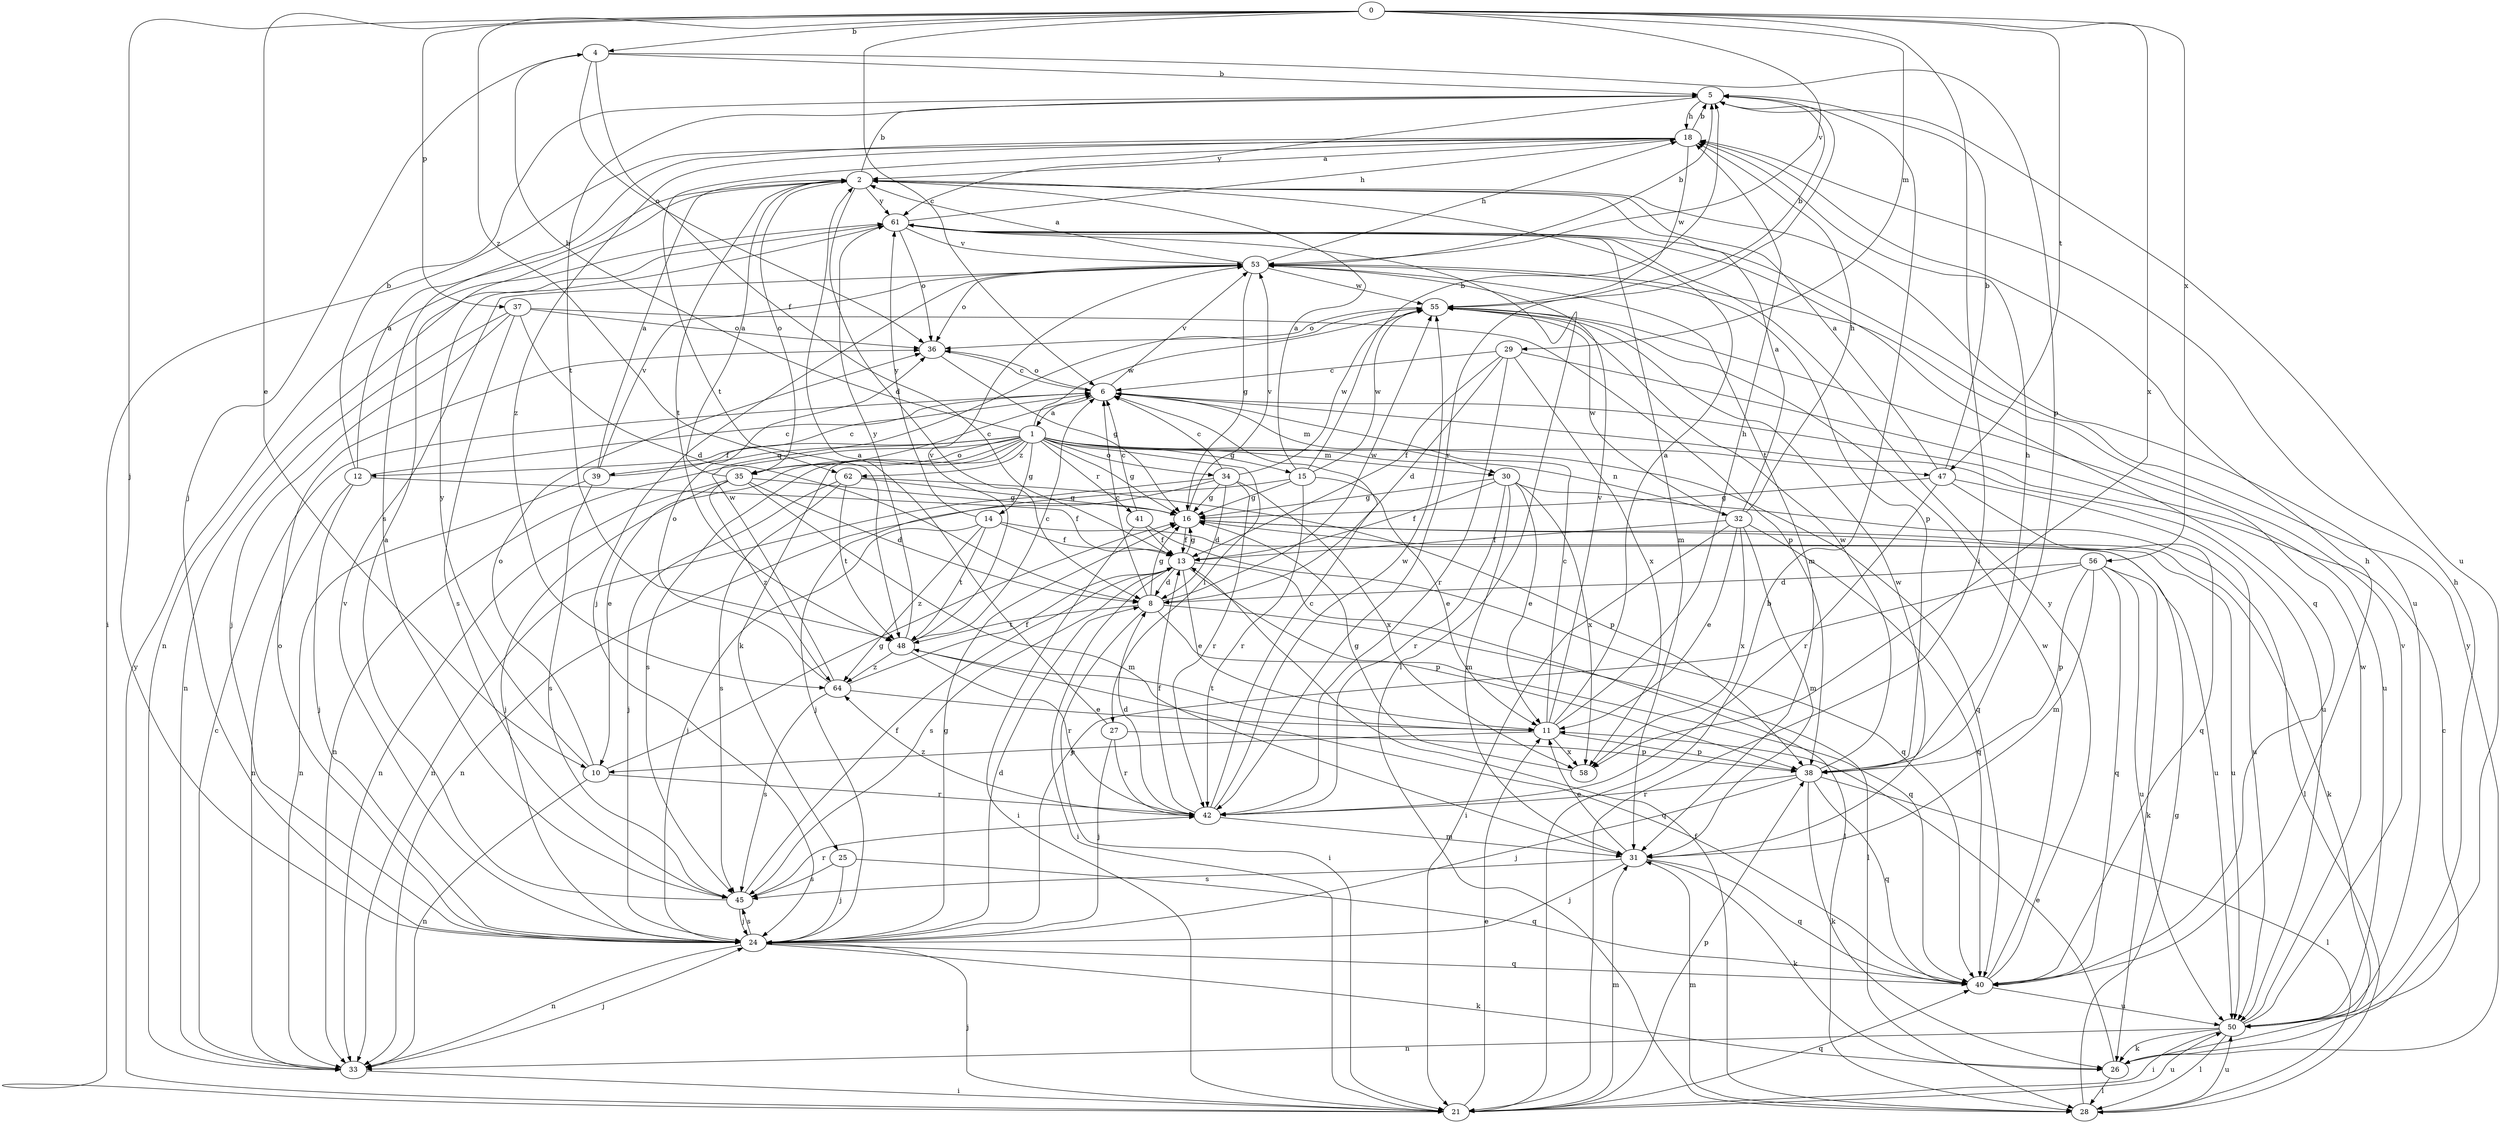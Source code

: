 strict digraph  {
0;
1;
2;
4;
5;
6;
8;
10;
11;
12;
13;
14;
15;
16;
18;
21;
24;
25;
26;
27;
28;
29;
30;
31;
32;
33;
34;
35;
36;
37;
38;
39;
40;
41;
42;
45;
47;
48;
50;
53;
55;
56;
58;
61;
62;
64;
0 -> 4  [label=b];
0 -> 6  [label=c];
0 -> 10  [label=e];
0 -> 21  [label=i];
0 -> 24  [label=j];
0 -> 29  [label=m];
0 -> 37  [label=p];
0 -> 47  [label=t];
0 -> 53  [label=v];
0 -> 56  [label=x];
0 -> 58  [label=x];
0 -> 62  [label=z];
1 -> 4  [label=b];
1 -> 10  [label=e];
1 -> 12  [label=f];
1 -> 14  [label=g];
1 -> 15  [label=g];
1 -> 16  [label=g];
1 -> 25  [label=k];
1 -> 27  [label=l];
1 -> 30  [label=m];
1 -> 32  [label=n];
1 -> 33  [label=n];
1 -> 34  [label=o];
1 -> 35  [label=o];
1 -> 39  [label=q];
1 -> 40  [label=q];
1 -> 41  [label=r];
1 -> 45  [label=s];
1 -> 47  [label=t];
1 -> 55  [label=w];
1 -> 62  [label=z];
2 -> 5  [label=b];
2 -> 8  [label=d];
2 -> 35  [label=o];
2 -> 48  [label=t];
2 -> 50  [label=u];
2 -> 61  [label=y];
4 -> 5  [label=b];
4 -> 13  [label=f];
4 -> 24  [label=j];
4 -> 36  [label=o];
4 -> 38  [label=p];
5 -> 18  [label=h];
5 -> 42  [label=r];
5 -> 48  [label=t];
5 -> 50  [label=u];
5 -> 61  [label=y];
6 -> 1  [label=a];
6 -> 30  [label=m];
6 -> 36  [label=o];
6 -> 50  [label=u];
6 -> 53  [label=v];
8 -> 6  [label=c];
8 -> 16  [label=g];
8 -> 21  [label=i];
8 -> 28  [label=l];
8 -> 40  [label=q];
8 -> 48  [label=t];
8 -> 55  [label=w];
10 -> 16  [label=g];
10 -> 33  [label=n];
10 -> 36  [label=o];
10 -> 42  [label=r];
10 -> 61  [label=y];
11 -> 2  [label=a];
11 -> 6  [label=c];
11 -> 10  [label=e];
11 -> 18  [label=h];
11 -> 38  [label=p];
11 -> 48  [label=t];
11 -> 53  [label=v];
11 -> 58  [label=x];
12 -> 2  [label=a];
12 -> 5  [label=b];
12 -> 6  [label=c];
12 -> 13  [label=f];
12 -> 24  [label=j];
12 -> 33  [label=n];
13 -> 8  [label=d];
13 -> 11  [label=e];
13 -> 16  [label=g];
13 -> 21  [label=i];
13 -> 28  [label=l];
13 -> 38  [label=p];
13 -> 45  [label=s];
14 -> 13  [label=f];
14 -> 24  [label=j];
14 -> 48  [label=t];
14 -> 50  [label=u];
14 -> 61  [label=y];
14 -> 64  [label=z];
15 -> 2  [label=a];
15 -> 5  [label=b];
15 -> 11  [label=e];
15 -> 16  [label=g];
15 -> 33  [label=n];
15 -> 42  [label=r];
15 -> 55  [label=w];
16 -> 13  [label=f];
16 -> 26  [label=k];
16 -> 50  [label=u];
16 -> 53  [label=v];
18 -> 2  [label=a];
18 -> 5  [label=b];
18 -> 21  [label=i];
18 -> 45  [label=s];
18 -> 48  [label=t];
18 -> 55  [label=w];
18 -> 64  [label=z];
21 -> 5  [label=b];
21 -> 11  [label=e];
21 -> 24  [label=j];
21 -> 31  [label=m];
21 -> 38  [label=p];
21 -> 40  [label=q];
21 -> 50  [label=u];
21 -> 61  [label=y];
24 -> 8  [label=d];
24 -> 16  [label=g];
24 -> 26  [label=k];
24 -> 33  [label=n];
24 -> 36  [label=o];
24 -> 40  [label=q];
24 -> 45  [label=s];
24 -> 53  [label=v];
25 -> 24  [label=j];
25 -> 40  [label=q];
25 -> 45  [label=s];
26 -> 6  [label=c];
26 -> 11  [label=e];
26 -> 28  [label=l];
26 -> 61  [label=y];
27 -> 2  [label=a];
27 -> 24  [label=j];
27 -> 38  [label=p];
27 -> 42  [label=r];
28 -> 13  [label=f];
28 -> 16  [label=g];
28 -> 31  [label=m];
28 -> 50  [label=u];
29 -> 6  [label=c];
29 -> 8  [label=d];
29 -> 13  [label=f];
29 -> 42  [label=r];
29 -> 50  [label=u];
29 -> 58  [label=x];
30 -> 11  [label=e];
30 -> 13  [label=f];
30 -> 16  [label=g];
30 -> 28  [label=l];
30 -> 31  [label=m];
30 -> 42  [label=r];
30 -> 58  [label=x];
31 -> 11  [label=e];
31 -> 24  [label=j];
31 -> 26  [label=k];
31 -> 40  [label=q];
31 -> 45  [label=s];
31 -> 55  [label=w];
32 -> 2  [label=a];
32 -> 11  [label=e];
32 -> 13  [label=f];
32 -> 18  [label=h];
32 -> 21  [label=i];
32 -> 31  [label=m];
32 -> 40  [label=q];
32 -> 55  [label=w];
32 -> 58  [label=x];
33 -> 6  [label=c];
33 -> 21  [label=i];
33 -> 24  [label=j];
34 -> 6  [label=c];
34 -> 8  [label=d];
34 -> 16  [label=g];
34 -> 24  [label=j];
34 -> 33  [label=n];
34 -> 42  [label=r];
34 -> 55  [label=w];
34 -> 58  [label=x];
35 -> 2  [label=a];
35 -> 6  [label=c];
35 -> 8  [label=d];
35 -> 16  [label=g];
35 -> 24  [label=j];
35 -> 31  [label=m];
35 -> 33  [label=n];
35 -> 64  [label=z];
36 -> 6  [label=c];
36 -> 16  [label=g];
37 -> 8  [label=d];
37 -> 24  [label=j];
37 -> 33  [label=n];
37 -> 36  [label=o];
37 -> 38  [label=p];
37 -> 45  [label=s];
38 -> 18  [label=h];
38 -> 24  [label=j];
38 -> 26  [label=k];
38 -> 28  [label=l];
38 -> 40  [label=q];
38 -> 42  [label=r];
38 -> 55  [label=w];
39 -> 2  [label=a];
39 -> 6  [label=c];
39 -> 33  [label=n];
39 -> 45  [label=s];
39 -> 53  [label=v];
40 -> 18  [label=h];
40 -> 50  [label=u];
40 -> 55  [label=w];
40 -> 61  [label=y];
41 -> 6  [label=c];
41 -> 13  [label=f];
41 -> 21  [label=i];
41 -> 40  [label=q];
42 -> 6  [label=c];
42 -> 8  [label=d];
42 -> 13  [label=f];
42 -> 31  [label=m];
42 -> 55  [label=w];
42 -> 64  [label=z];
45 -> 2  [label=a];
45 -> 13  [label=f];
45 -> 24  [label=j];
45 -> 42  [label=r];
47 -> 2  [label=a];
47 -> 5  [label=b];
47 -> 16  [label=g];
47 -> 40  [label=q];
47 -> 42  [label=r];
47 -> 50  [label=u];
48 -> 6  [label=c];
48 -> 40  [label=q];
48 -> 42  [label=r];
48 -> 53  [label=v];
48 -> 61  [label=y];
48 -> 64  [label=z];
50 -> 18  [label=h];
50 -> 21  [label=i];
50 -> 26  [label=k];
50 -> 28  [label=l];
50 -> 33  [label=n];
50 -> 53  [label=v];
50 -> 55  [label=w];
53 -> 2  [label=a];
53 -> 5  [label=b];
53 -> 16  [label=g];
53 -> 18  [label=h];
53 -> 24  [label=j];
53 -> 31  [label=m];
53 -> 36  [label=o];
53 -> 38  [label=p];
53 -> 55  [label=w];
55 -> 5  [label=b];
55 -> 36  [label=o];
56 -> 8  [label=d];
56 -> 24  [label=j];
56 -> 26  [label=k];
56 -> 31  [label=m];
56 -> 38  [label=p];
56 -> 40  [label=q];
56 -> 50  [label=u];
58 -> 16  [label=g];
61 -> 18  [label=h];
61 -> 28  [label=l];
61 -> 31  [label=m];
61 -> 33  [label=n];
61 -> 36  [label=o];
61 -> 40  [label=q];
61 -> 53  [label=v];
62 -> 16  [label=g];
62 -> 24  [label=j];
62 -> 38  [label=p];
62 -> 45  [label=s];
62 -> 48  [label=t];
64 -> 11  [label=e];
64 -> 13  [label=f];
64 -> 36  [label=o];
64 -> 45  [label=s];
64 -> 55  [label=w];
}
